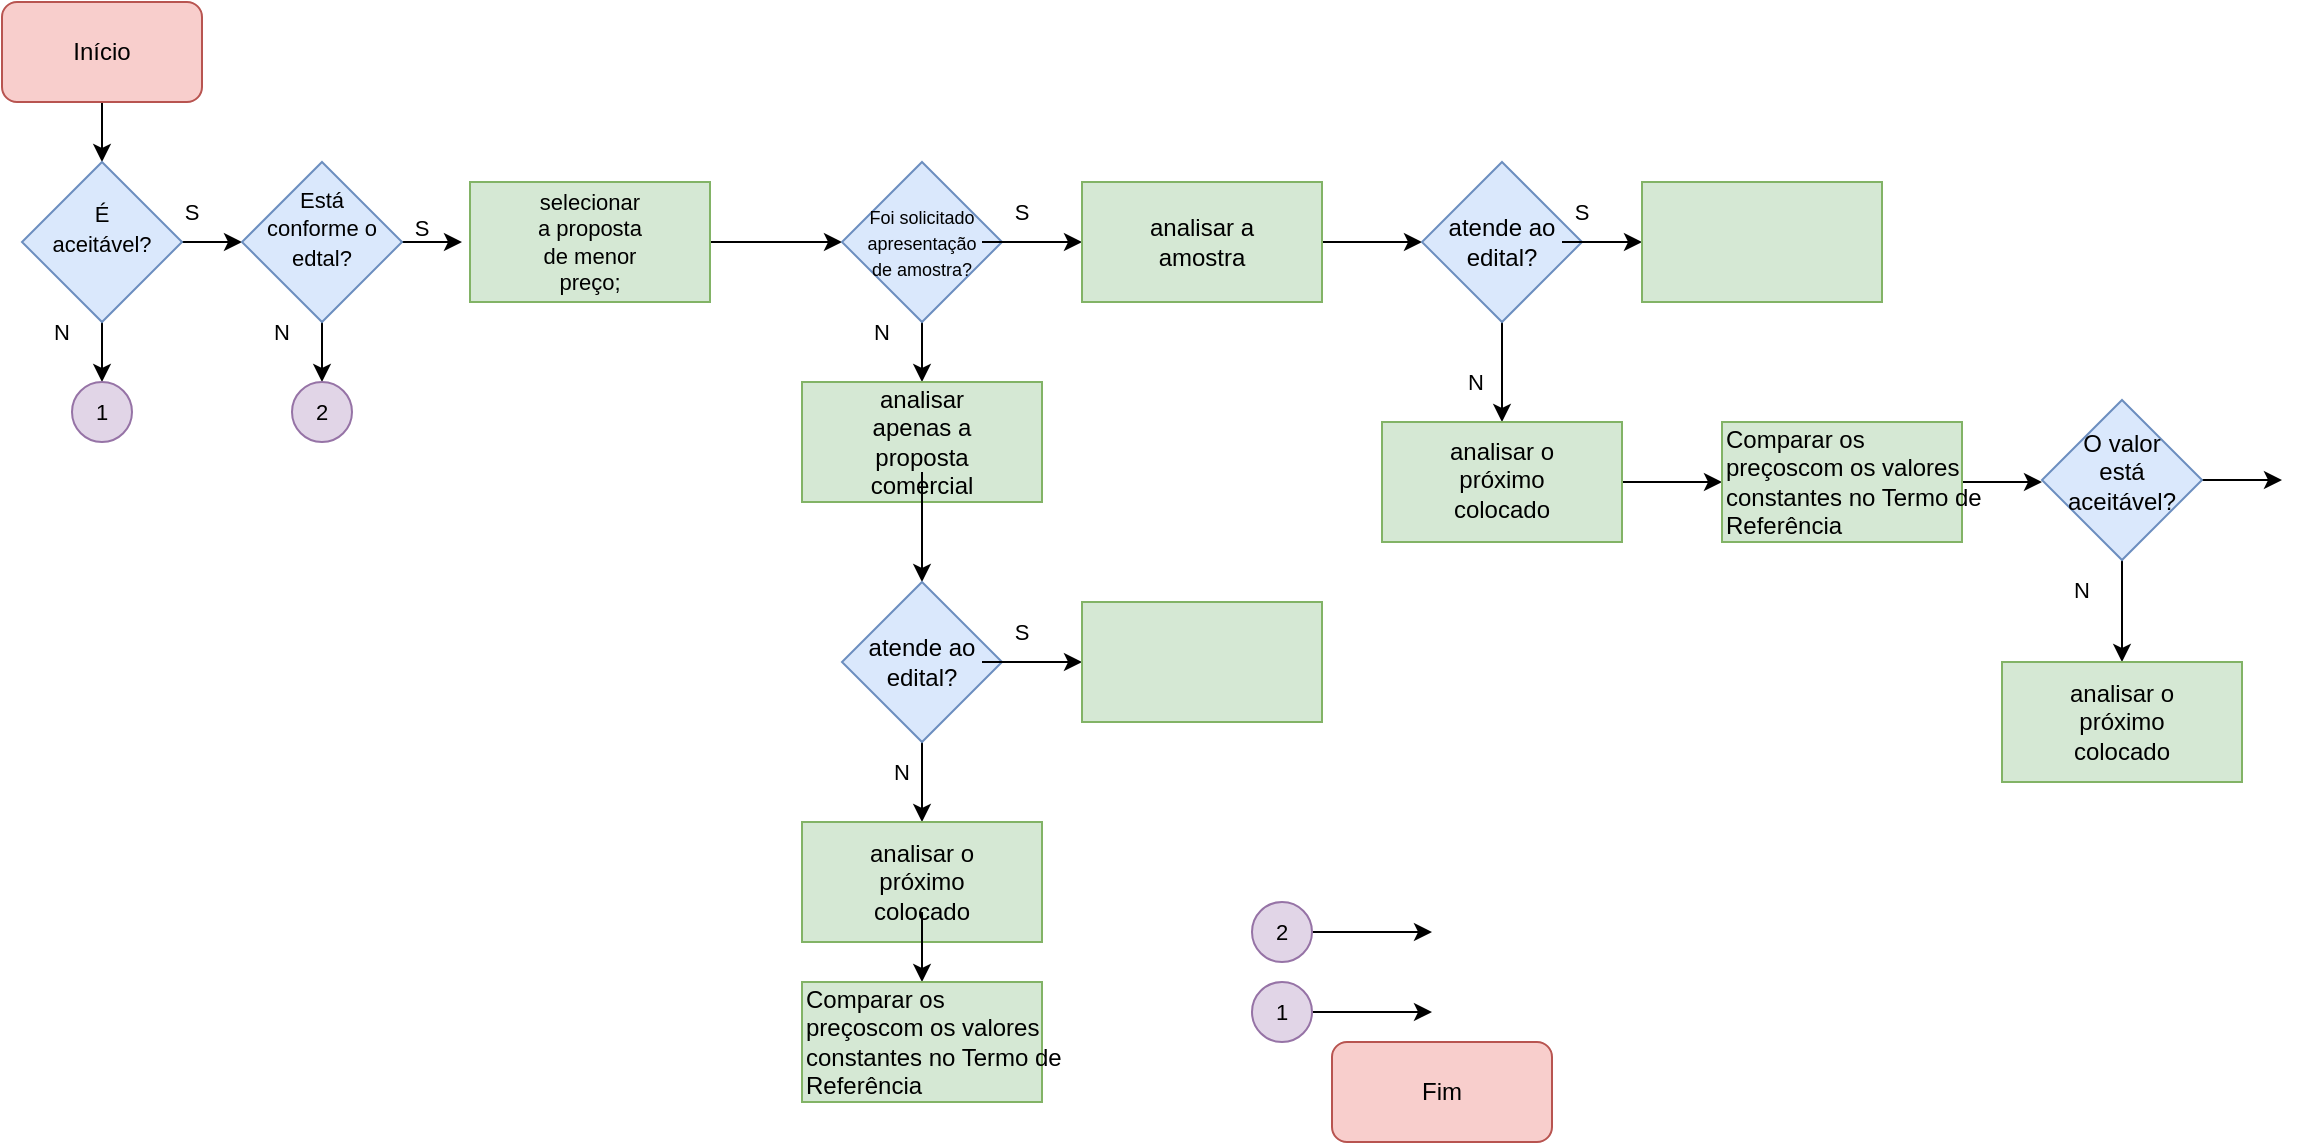 <mxfile version="20.3.0" type="github">
  <diagram id="DOZ1We5QmUbLo9JLzfNz" name="Página-1">
    <mxGraphModel dx="868" dy="482" grid="1" gridSize="10" guides="1" tooltips="1" connect="1" arrows="1" fold="1" page="1" pageScale="1" pageWidth="827" pageHeight="1169" math="0" shadow="0">
      <root>
        <mxCell id="0" />
        <mxCell id="1" parent="0" />
        <mxCell id="pYrjL8KK5UWgAJEvm2eC-9" style="edgeStyle=orthogonalEdgeStyle;rounded=0;orthogonalLoop=1;jettySize=auto;html=1;exitX=0.5;exitY=1;exitDx=0;exitDy=0;entryX=0.5;entryY=0;entryDx=0;entryDy=0;" edge="1" parent="1" source="pYrjL8KK5UWgAJEvm2eC-5" target="pYrjL8KK5UWgAJEvm2eC-7">
          <mxGeometry relative="1" as="geometry" />
        </mxCell>
        <mxCell id="pYrjL8KK5UWgAJEvm2eC-5" value="" style="rounded=1;whiteSpace=wrap;html=1;fillColor=#f8cecc;strokeColor=#b85450;" vertex="1" parent="1">
          <mxGeometry x="60" y="30" width="100" height="50" as="geometry" />
        </mxCell>
        <mxCell id="pYrjL8KK5UWgAJEvm2eC-2" value="Início" style="text;html=1;strokeColor=none;fillColor=none;align=center;verticalAlign=middle;whiteSpace=wrap;rounded=0;" vertex="1" parent="1">
          <mxGeometry x="80" y="40" width="60" height="30" as="geometry" />
        </mxCell>
        <mxCell id="pYrjL8KK5UWgAJEvm2eC-6" value="" style="rounded=1;whiteSpace=wrap;html=1;fillColor=#f8cecc;strokeColor=#b85450;" vertex="1" parent="1">
          <mxGeometry x="725" y="550" width="110" height="50" as="geometry" />
        </mxCell>
        <mxCell id="pYrjL8KK5UWgAJEvm2eC-4" value="Fim" style="text;html=1;strokeColor=none;fillColor=none;align=center;verticalAlign=middle;whiteSpace=wrap;rounded=0;" vertex="1" parent="1">
          <mxGeometry x="750" y="560" width="60" height="30" as="geometry" />
        </mxCell>
        <mxCell id="pYrjL8KK5UWgAJEvm2eC-16" style="edgeStyle=orthogonalEdgeStyle;rounded=0;orthogonalLoop=1;jettySize=auto;html=1;fontSize=11;" edge="1" parent="1" source="pYrjL8KK5UWgAJEvm2eC-7">
          <mxGeometry relative="1" as="geometry">
            <mxPoint x="180" y="150" as="targetPoint" />
          </mxGeometry>
        </mxCell>
        <mxCell id="pYrjL8KK5UWgAJEvm2eC-17" style="edgeStyle=orthogonalEdgeStyle;rounded=0;orthogonalLoop=1;jettySize=auto;html=1;fontSize=11;" edge="1" parent="1" source="pYrjL8KK5UWgAJEvm2eC-7">
          <mxGeometry relative="1" as="geometry">
            <mxPoint x="110" y="220" as="targetPoint" />
          </mxGeometry>
        </mxCell>
        <mxCell id="pYrjL8KK5UWgAJEvm2eC-7" value="" style="rhombus;whiteSpace=wrap;html=1;fillColor=#dae8fc;strokeColor=#6c8ebf;" vertex="1" parent="1">
          <mxGeometry x="70" y="110" width="80" height="80" as="geometry" />
        </mxCell>
        <mxCell id="pYrjL8KK5UWgAJEvm2eC-10" value="&lt;span style=&quot;font-size: 11px;&quot;&gt;É aceitável?&lt;/span&gt;" style="text;html=1;strokeColor=none;fillColor=none;align=center;verticalAlign=middle;whiteSpace=wrap;rounded=0;" vertex="1" parent="1">
          <mxGeometry x="80" y="130" width="60" height="25" as="geometry" />
        </mxCell>
        <mxCell id="pYrjL8KK5UWgAJEvm2eC-18" value="S" style="text;html=1;strokeColor=none;fillColor=none;align=center;verticalAlign=middle;whiteSpace=wrap;rounded=0;fontSize=11;" vertex="1" parent="1">
          <mxGeometry x="125" y="120" width="60" height="30" as="geometry" />
        </mxCell>
        <mxCell id="pYrjL8KK5UWgAJEvm2eC-19" value="N" style="text;html=1;strokeColor=none;fillColor=none;align=center;verticalAlign=middle;whiteSpace=wrap;rounded=0;fontSize=11;" vertex="1" parent="1">
          <mxGeometry x="60" y="180" width="60" height="30" as="geometry" />
        </mxCell>
        <mxCell id="pYrjL8KK5UWgAJEvm2eC-20" value="" style="ellipse;whiteSpace=wrap;html=1;aspect=fixed;fontSize=11;fillColor=#e1d5e7;strokeColor=#9673a6;" vertex="1" parent="1">
          <mxGeometry x="95" y="220" width="30" height="30" as="geometry" />
        </mxCell>
        <mxCell id="pYrjL8KK5UWgAJEvm2eC-22" style="edgeStyle=orthogonalEdgeStyle;rounded=0;orthogonalLoop=1;jettySize=auto;html=1;fontSize=11;" edge="1" parent="1" source="pYrjL8KK5UWgAJEvm2eC-21">
          <mxGeometry relative="1" as="geometry">
            <mxPoint x="775" y="535" as="targetPoint" />
          </mxGeometry>
        </mxCell>
        <mxCell id="pYrjL8KK5UWgAJEvm2eC-21" value="" style="ellipse;whiteSpace=wrap;html=1;aspect=fixed;fontSize=11;fillColor=#e1d5e7;strokeColor=#9673a6;" vertex="1" parent="1">
          <mxGeometry x="685" y="520" width="30" height="30" as="geometry" />
        </mxCell>
        <mxCell id="pYrjL8KK5UWgAJEvm2eC-23" value="1" style="text;html=1;strokeColor=none;fillColor=none;align=center;verticalAlign=middle;whiteSpace=wrap;rounded=0;fontSize=11;" vertex="1" parent="1">
          <mxGeometry x="80" y="220" width="60" height="30" as="geometry" />
        </mxCell>
        <mxCell id="pYrjL8KK5UWgAJEvm2eC-24" value="1" style="text;html=1;strokeColor=none;fillColor=none;align=center;verticalAlign=middle;whiteSpace=wrap;rounded=0;fontSize=11;" vertex="1" parent="1">
          <mxGeometry x="670" y="520" width="60" height="30" as="geometry" />
        </mxCell>
        <mxCell id="pYrjL8KK5UWgAJEvm2eC-26" style="edgeStyle=orthogonalEdgeStyle;rounded=0;orthogonalLoop=1;jettySize=auto;html=1;fontSize=11;" edge="1" parent="1" source="pYrjL8KK5UWgAJEvm2eC-25">
          <mxGeometry relative="1" as="geometry">
            <mxPoint x="220" y="220" as="targetPoint" />
          </mxGeometry>
        </mxCell>
        <mxCell id="pYrjL8KK5UWgAJEvm2eC-27" style="edgeStyle=orthogonalEdgeStyle;rounded=0;orthogonalLoop=1;jettySize=auto;html=1;fontSize=11;" edge="1" parent="1" source="pYrjL8KK5UWgAJEvm2eC-25">
          <mxGeometry relative="1" as="geometry">
            <mxPoint x="290" y="150" as="targetPoint" />
          </mxGeometry>
        </mxCell>
        <mxCell id="pYrjL8KK5UWgAJEvm2eC-25" value="" style="rhombus;whiteSpace=wrap;html=1;fontSize=11;fillColor=#dae8fc;strokeColor=#6c8ebf;" vertex="1" parent="1">
          <mxGeometry x="180" y="110" width="80" height="80" as="geometry" />
        </mxCell>
        <mxCell id="pYrjL8KK5UWgAJEvm2eC-28" value="&lt;span style=&quot;font-size: 11px;&quot;&gt;Está conforme o edtal?&lt;/span&gt;" style="text;html=1;strokeColor=none;fillColor=none;align=center;verticalAlign=middle;whiteSpace=wrap;rounded=0;" vertex="1" parent="1">
          <mxGeometry x="190" y="130" width="60" height="25" as="geometry" />
        </mxCell>
        <mxCell id="pYrjL8KK5UWgAJEvm2eC-29" value="S" style="text;html=1;strokeColor=none;fillColor=none;align=center;verticalAlign=middle;whiteSpace=wrap;rounded=0;fontSize=11;" vertex="1" parent="1">
          <mxGeometry x="240" y="127.5" width="60" height="30" as="geometry" />
        </mxCell>
        <mxCell id="pYrjL8KK5UWgAJEvm2eC-30" value="N" style="text;html=1;strokeColor=none;fillColor=none;align=center;verticalAlign=middle;whiteSpace=wrap;rounded=0;fontSize=11;" vertex="1" parent="1">
          <mxGeometry x="170" y="180" width="60" height="30" as="geometry" />
        </mxCell>
        <mxCell id="pYrjL8KK5UWgAJEvm2eC-33" value="" style="ellipse;whiteSpace=wrap;html=1;aspect=fixed;fontSize=11;fillColor=#e1d5e7;strokeColor=#9673a6;" vertex="1" parent="1">
          <mxGeometry x="205" y="220" width="30" height="30" as="geometry" />
        </mxCell>
        <mxCell id="pYrjL8KK5UWgAJEvm2eC-38" style="edgeStyle=orthogonalEdgeStyle;rounded=0;orthogonalLoop=1;jettySize=auto;html=1;fontSize=11;" edge="1" parent="1" source="pYrjL8KK5UWgAJEvm2eC-34">
          <mxGeometry relative="1" as="geometry">
            <mxPoint x="775" y="495" as="targetPoint" />
          </mxGeometry>
        </mxCell>
        <mxCell id="pYrjL8KK5UWgAJEvm2eC-34" value="" style="ellipse;whiteSpace=wrap;html=1;aspect=fixed;fontSize=11;fillColor=#e1d5e7;strokeColor=#9673a6;" vertex="1" parent="1">
          <mxGeometry x="685" y="480" width="30" height="30" as="geometry" />
        </mxCell>
        <mxCell id="pYrjL8KK5UWgAJEvm2eC-35" value="2" style="text;html=1;strokeColor=none;fillColor=none;align=center;verticalAlign=middle;whiteSpace=wrap;rounded=0;fontSize=11;" vertex="1" parent="1">
          <mxGeometry x="190" y="220" width="60" height="30" as="geometry" />
        </mxCell>
        <mxCell id="pYrjL8KK5UWgAJEvm2eC-36" value="2" style="text;html=1;strokeColor=none;fillColor=none;align=center;verticalAlign=middle;whiteSpace=wrap;rounded=0;fontSize=11;" vertex="1" parent="1">
          <mxGeometry x="670" y="480" width="60" height="30" as="geometry" />
        </mxCell>
        <mxCell id="pYrjL8KK5UWgAJEvm2eC-41" style="edgeStyle=orthogonalEdgeStyle;rounded=0;orthogonalLoop=1;jettySize=auto;html=1;fontSize=11;" edge="1" parent="1" source="pYrjL8KK5UWgAJEvm2eC-39" target="pYrjL8KK5UWgAJEvm2eC-42">
          <mxGeometry relative="1" as="geometry">
            <mxPoint x="460" y="150" as="targetPoint" />
          </mxGeometry>
        </mxCell>
        <mxCell id="pYrjL8KK5UWgAJEvm2eC-39" value="" style="rounded=0;whiteSpace=wrap;html=1;fontSize=11;fillColor=#d5e8d4;strokeColor=#82b366;" vertex="1" parent="1">
          <mxGeometry x="294" y="120" width="120" height="60" as="geometry" />
        </mxCell>
        <mxCell id="pYrjL8KK5UWgAJEvm2eC-40" value=" selecionar a proposta de menor preço;" style="text;html=1;strokeColor=none;fillColor=none;align=center;verticalAlign=middle;whiteSpace=wrap;rounded=0;fontSize=11;" vertex="1" parent="1">
          <mxGeometry x="324" y="135" width="60" height="30" as="geometry" />
        </mxCell>
        <mxCell id="pYrjL8KK5UWgAJEvm2eC-45" style="edgeStyle=orthogonalEdgeStyle;rounded=0;orthogonalLoop=1;jettySize=auto;html=1;fontSize=9;" edge="1" parent="1" source="pYrjL8KK5UWgAJEvm2eC-42">
          <mxGeometry relative="1" as="geometry">
            <mxPoint x="520" y="220" as="targetPoint" />
          </mxGeometry>
        </mxCell>
        <mxCell id="pYrjL8KK5UWgAJEvm2eC-42" value="" style="rhombus;whiteSpace=wrap;html=1;fontSize=11;fillColor=#dae8fc;strokeColor=#6c8ebf;" vertex="1" parent="1">
          <mxGeometry x="480" y="110" width="80" height="80" as="geometry" />
        </mxCell>
        <mxCell id="pYrjL8KK5UWgAJEvm2eC-44" style="edgeStyle=orthogonalEdgeStyle;rounded=0;orthogonalLoop=1;jettySize=auto;html=1;fontSize=9;entryX=0;entryY=0.5;entryDx=0;entryDy=0;" edge="1" parent="1" source="pYrjL8KK5UWgAJEvm2eC-43" target="pYrjL8KK5UWgAJEvm2eC-48">
          <mxGeometry relative="1" as="geometry">
            <mxPoint x="590" y="150" as="targetPoint" />
          </mxGeometry>
        </mxCell>
        <mxCell id="pYrjL8KK5UWgAJEvm2eC-43" value="&lt;font style=&quot;font-size: 9px;&quot;&gt;Foi solicitado apresentação de amostra?&lt;/font&gt;" style="text;html=1;strokeColor=none;fillColor=none;align=center;verticalAlign=middle;whiteSpace=wrap;rounded=0;fontSize=11;" vertex="1" parent="1">
          <mxGeometry x="490" y="135" width="60" height="30" as="geometry" />
        </mxCell>
        <mxCell id="pYrjL8KK5UWgAJEvm2eC-46" value="S" style="text;html=1;strokeColor=none;fillColor=none;align=center;verticalAlign=middle;whiteSpace=wrap;rounded=0;fontSize=11;" vertex="1" parent="1">
          <mxGeometry x="540" y="120" width="60" height="30" as="geometry" />
        </mxCell>
        <mxCell id="pYrjL8KK5UWgAJEvm2eC-47" value="N" style="text;html=1;strokeColor=none;fillColor=none;align=center;verticalAlign=middle;whiteSpace=wrap;rounded=0;fontSize=11;" vertex="1" parent="1">
          <mxGeometry x="470" y="180" width="60" height="30" as="geometry" />
        </mxCell>
        <mxCell id="pYrjL8KK5UWgAJEvm2eC-52" style="edgeStyle=orthogonalEdgeStyle;rounded=0;orthogonalLoop=1;jettySize=auto;html=1;fontSize=12;" edge="1" parent="1" source="pYrjL8KK5UWgAJEvm2eC-48">
          <mxGeometry relative="1" as="geometry">
            <mxPoint x="770" y="150" as="targetPoint" />
          </mxGeometry>
        </mxCell>
        <mxCell id="pYrjL8KK5UWgAJEvm2eC-48" value="" style="rounded=0;whiteSpace=wrap;html=1;fontSize=9;fillColor=#d5e8d4;strokeColor=#82b366;" vertex="1" parent="1">
          <mxGeometry x="600" y="120" width="120" height="60" as="geometry" />
        </mxCell>
        <mxCell id="pYrjL8KK5UWgAJEvm2eC-49" value="&lt;font style=&quot;font-size: 12px;&quot;&gt;analisar a amostra&lt;/font&gt;" style="text;html=1;strokeColor=none;fillColor=none;align=center;verticalAlign=middle;whiteSpace=wrap;rounded=0;fontSize=9;" vertex="1" parent="1">
          <mxGeometry x="630" y="135" width="60" height="30" as="geometry" />
        </mxCell>
        <mxCell id="pYrjL8KK5UWgAJEvm2eC-50" value="" style="rounded=0;whiteSpace=wrap;html=1;fontSize=12;fillColor=#d5e8d4;strokeColor=#82b366;" vertex="1" parent="1">
          <mxGeometry x="460" y="220" width="120" height="60" as="geometry" />
        </mxCell>
        <mxCell id="pYrjL8KK5UWgAJEvm2eC-54" style="edgeStyle=orthogonalEdgeStyle;rounded=0;orthogonalLoop=1;jettySize=auto;html=1;fontSize=12;" edge="1" parent="1" source="pYrjL8KK5UWgAJEvm2eC-51">
          <mxGeometry relative="1" as="geometry">
            <mxPoint x="520" y="320" as="targetPoint" />
          </mxGeometry>
        </mxCell>
        <mxCell id="pYrjL8KK5UWgAJEvm2eC-51" value="analisar apenas a proposta&lt;br/&gt;comercial" style="text;html=1;strokeColor=none;fillColor=none;align=center;verticalAlign=middle;whiteSpace=wrap;rounded=0;fontSize=12;" vertex="1" parent="1">
          <mxGeometry x="490" y="235" width="60" height="30" as="geometry" />
        </mxCell>
        <mxCell id="pYrjL8KK5UWgAJEvm2eC-65" style="edgeStyle=orthogonalEdgeStyle;rounded=0;orthogonalLoop=1;jettySize=auto;html=1;fontSize=12;" edge="1" parent="1" source="pYrjL8KK5UWgAJEvm2eC-53">
          <mxGeometry relative="1" as="geometry">
            <mxPoint x="810" y="240" as="targetPoint" />
          </mxGeometry>
        </mxCell>
        <mxCell id="pYrjL8KK5UWgAJEvm2eC-53" value="" style="rhombus;whiteSpace=wrap;html=1;fontSize=12;fillColor=#dae8fc;strokeColor=#6c8ebf;" vertex="1" parent="1">
          <mxGeometry x="770" y="110" width="80" height="80" as="geometry" />
        </mxCell>
        <mxCell id="pYrjL8KK5UWgAJEvm2eC-60" style="edgeStyle=orthogonalEdgeStyle;rounded=0;orthogonalLoop=1;jettySize=auto;html=1;fontSize=12;" edge="1" parent="1" source="pYrjL8KK5UWgAJEvm2eC-55">
          <mxGeometry relative="1" as="geometry">
            <mxPoint x="520" y="440" as="targetPoint" />
          </mxGeometry>
        </mxCell>
        <mxCell id="pYrjL8KK5UWgAJEvm2eC-55" value="" style="rhombus;whiteSpace=wrap;html=1;fontSize=12;fillColor=#dae8fc;strokeColor=#6c8ebf;" vertex="1" parent="1">
          <mxGeometry x="480" y="320" width="80" height="80" as="geometry" />
        </mxCell>
        <mxCell id="pYrjL8KK5UWgAJEvm2eC-64" style="edgeStyle=orthogonalEdgeStyle;rounded=0;orthogonalLoop=1;jettySize=auto;html=1;entryX=0;entryY=0.5;entryDx=0;entryDy=0;fontSize=12;" edge="1" parent="1" source="pYrjL8KK5UWgAJEvm2eC-56" target="pYrjL8KK5UWgAJEvm2eC-63">
          <mxGeometry relative="1" as="geometry" />
        </mxCell>
        <mxCell id="pYrjL8KK5UWgAJEvm2eC-56" value="atende ao edital?" style="text;html=1;strokeColor=none;fillColor=none;align=center;verticalAlign=middle;whiteSpace=wrap;rounded=0;fontSize=12;" vertex="1" parent="1">
          <mxGeometry x="780" y="135" width="60" height="30" as="geometry" />
        </mxCell>
        <mxCell id="pYrjL8KK5UWgAJEvm2eC-59" style="edgeStyle=orthogonalEdgeStyle;rounded=0;orthogonalLoop=1;jettySize=auto;html=1;fontSize=12;" edge="1" parent="1" source="pYrjL8KK5UWgAJEvm2eC-57">
          <mxGeometry relative="1" as="geometry">
            <mxPoint x="600" y="360" as="targetPoint" />
          </mxGeometry>
        </mxCell>
        <mxCell id="pYrjL8KK5UWgAJEvm2eC-57" value="atende ao edital?" style="text;html=1;strokeColor=none;fillColor=none;align=center;verticalAlign=middle;whiteSpace=wrap;rounded=0;fontSize=12;" vertex="1" parent="1">
          <mxGeometry x="490" y="345" width="60" height="30" as="geometry" />
        </mxCell>
        <mxCell id="pYrjL8KK5UWgAJEvm2eC-61" value="" style="rounded=0;whiteSpace=wrap;html=1;fontSize=12;fillColor=#d5e8d4;strokeColor=#82b366;" vertex="1" parent="1">
          <mxGeometry x="600" y="330" width="120" height="60" as="geometry" />
        </mxCell>
        <mxCell id="pYrjL8KK5UWgAJEvm2eC-62" value="" style="rounded=0;whiteSpace=wrap;html=1;fontSize=12;fillColor=#d5e8d4;strokeColor=#82b366;" vertex="1" parent="1">
          <mxGeometry x="460" y="440" width="120" height="60" as="geometry" />
        </mxCell>
        <mxCell id="pYrjL8KK5UWgAJEvm2eC-63" value="" style="rounded=0;whiteSpace=wrap;html=1;fontSize=12;fillColor=#d5e8d4;strokeColor=#82b366;" vertex="1" parent="1">
          <mxGeometry x="880" y="120" width="120" height="60" as="geometry" />
        </mxCell>
        <mxCell id="pYrjL8KK5UWgAJEvm2eC-73" style="edgeStyle=orthogonalEdgeStyle;rounded=0;orthogonalLoop=1;jettySize=auto;html=1;fontSize=12;" edge="1" parent="1" source="pYrjL8KK5UWgAJEvm2eC-66">
          <mxGeometry relative="1" as="geometry">
            <mxPoint x="920" y="270" as="targetPoint" />
          </mxGeometry>
        </mxCell>
        <mxCell id="pYrjL8KK5UWgAJEvm2eC-66" value="" style="rounded=0;whiteSpace=wrap;html=1;fontSize=12;fillColor=#d5e8d4;strokeColor=#82b366;" vertex="1" parent="1">
          <mxGeometry x="750" y="240" width="120" height="60" as="geometry" />
        </mxCell>
        <mxCell id="pYrjL8KK5UWgAJEvm2eC-67" value="N" style="text;html=1;strokeColor=none;fillColor=none;align=center;verticalAlign=middle;whiteSpace=wrap;rounded=0;fontSize=11;" vertex="1" parent="1">
          <mxGeometry x="767" y="205" width="60" height="30" as="geometry" />
        </mxCell>
        <mxCell id="pYrjL8KK5UWgAJEvm2eC-68" value="N" style="text;html=1;strokeColor=none;fillColor=none;align=center;verticalAlign=middle;whiteSpace=wrap;rounded=0;fontSize=11;" vertex="1" parent="1">
          <mxGeometry x="480" y="400" width="60" height="30" as="geometry" />
        </mxCell>
        <mxCell id="pYrjL8KK5UWgAJEvm2eC-69" value="S" style="text;html=1;strokeColor=none;fillColor=none;align=center;verticalAlign=middle;whiteSpace=wrap;rounded=0;fontSize=11;" vertex="1" parent="1">
          <mxGeometry x="540" y="330" width="60" height="30" as="geometry" />
        </mxCell>
        <mxCell id="pYrjL8KK5UWgAJEvm2eC-70" value="S" style="text;html=1;strokeColor=none;fillColor=none;align=center;verticalAlign=middle;whiteSpace=wrap;rounded=0;fontSize=11;" vertex="1" parent="1">
          <mxGeometry x="820" y="120" width="60" height="30" as="geometry" />
        </mxCell>
        <mxCell id="pYrjL8KK5UWgAJEvm2eC-75" style="edgeStyle=orthogonalEdgeStyle;rounded=0;orthogonalLoop=1;jettySize=auto;html=1;fontSize=12;" edge="1" parent="1" source="pYrjL8KK5UWgAJEvm2eC-71">
          <mxGeometry relative="1" as="geometry">
            <mxPoint x="520" y="520" as="targetPoint" />
          </mxGeometry>
        </mxCell>
        <mxCell id="pYrjL8KK5UWgAJEvm2eC-71" value=" analisar o&lt;br&gt;próximo colocado" style="text;html=1;strokeColor=none;fillColor=none;align=center;verticalAlign=middle;whiteSpace=wrap;rounded=0;fontSize=12;" vertex="1" parent="1">
          <mxGeometry x="490" y="455" width="60" height="30" as="geometry" />
        </mxCell>
        <mxCell id="pYrjL8KK5UWgAJEvm2eC-72" value=" analisar o&lt;br&gt;próximo colocado" style="text;html=1;strokeColor=none;fillColor=none;align=center;verticalAlign=middle;whiteSpace=wrap;rounded=0;fontSize=12;" vertex="1" parent="1">
          <mxGeometry x="780" y="254" width="60" height="30" as="geometry" />
        </mxCell>
        <mxCell id="pYrjL8KK5UWgAJEvm2eC-80" style="edgeStyle=orthogonalEdgeStyle;rounded=0;orthogonalLoop=1;jettySize=auto;html=1;fontSize=12;" edge="1" parent="1" source="pYrjL8KK5UWgAJEvm2eC-74">
          <mxGeometry relative="1" as="geometry">
            <mxPoint x="1080" y="270" as="targetPoint" />
          </mxGeometry>
        </mxCell>
        <mxCell id="pYrjL8KK5UWgAJEvm2eC-74" value="" style="rounded=0;whiteSpace=wrap;html=1;fontSize=12;fillColor=#d5e8d4;strokeColor=#82b366;" vertex="1" parent="1">
          <mxGeometry x="920" y="240" width="120" height="60" as="geometry" />
        </mxCell>
        <mxCell id="pYrjL8KK5UWgAJEvm2eC-76" value="" style="rounded=0;whiteSpace=wrap;html=1;fontSize=12;fillColor=#d5e8d4;strokeColor=#82b366;" vertex="1" parent="1">
          <mxGeometry x="460" y="520" width="120" height="60" as="geometry" />
        </mxCell>
        <mxCell id="pYrjL8KK5UWgAJEvm2eC-77" value="Comparar os preçoscom os valores constantes no Termo de Referência" style="text;html=1;strokeColor=none;fillColor=none;align=left;verticalAlign=middle;whiteSpace=wrap;rounded=0;fontSize=12;" vertex="1" parent="1">
          <mxGeometry x="920" y="255" width="130" height="30" as="geometry" />
        </mxCell>
        <mxCell id="pYrjL8KK5UWgAJEvm2eC-78" value="Comparar os preçoscom os valores constantes no Termo de Referência" style="text;html=1;strokeColor=none;fillColor=none;align=left;verticalAlign=middle;whiteSpace=wrap;rounded=0;fontSize=12;" vertex="1" parent="1">
          <mxGeometry x="460" y="535" width="130" height="30" as="geometry" />
        </mxCell>
        <mxCell id="pYrjL8KK5UWgAJEvm2eC-81" style="edgeStyle=orthogonalEdgeStyle;rounded=0;orthogonalLoop=1;jettySize=auto;html=1;fontSize=12;" edge="1" parent="1" source="pYrjL8KK5UWgAJEvm2eC-79">
          <mxGeometry relative="1" as="geometry">
            <mxPoint x="1120" y="360" as="targetPoint" />
          </mxGeometry>
        </mxCell>
        <mxCell id="pYrjL8KK5UWgAJEvm2eC-82" style="edgeStyle=orthogonalEdgeStyle;rounded=0;orthogonalLoop=1;jettySize=auto;html=1;fontSize=12;" edge="1" parent="1" source="pYrjL8KK5UWgAJEvm2eC-79">
          <mxGeometry relative="1" as="geometry">
            <mxPoint x="1200" y="269" as="targetPoint" />
          </mxGeometry>
        </mxCell>
        <mxCell id="pYrjL8KK5UWgAJEvm2eC-79" value="" style="rhombus;whiteSpace=wrap;html=1;fontSize=12;fillColor=#dae8fc;strokeColor=#6c8ebf;" vertex="1" parent="1">
          <mxGeometry x="1080" y="229" width="80" height="80" as="geometry" />
        </mxCell>
        <mxCell id="pYrjL8KK5UWgAJEvm2eC-84" value="" style="rounded=0;whiteSpace=wrap;html=1;fontSize=12;fillColor=#d5e8d4;strokeColor=#82b366;" vertex="1" parent="1">
          <mxGeometry x="1060" y="360" width="120" height="60" as="geometry" />
        </mxCell>
        <mxCell id="pYrjL8KK5UWgAJEvm2eC-85" value=" analisar o&lt;br&gt;próximo colocado" style="text;html=1;strokeColor=none;fillColor=none;align=center;verticalAlign=middle;whiteSpace=wrap;rounded=0;fontSize=12;" vertex="1" parent="1">
          <mxGeometry x="1090" y="375" width="60" height="30" as="geometry" />
        </mxCell>
        <mxCell id="pYrjL8KK5UWgAJEvm2eC-86" value="N" style="text;html=1;strokeColor=none;fillColor=none;align=center;verticalAlign=middle;whiteSpace=wrap;rounded=0;fontSize=11;" vertex="1" parent="1">
          <mxGeometry x="1070" y="309" width="60" height="30" as="geometry" />
        </mxCell>
        <mxCell id="pYrjL8KK5UWgAJEvm2eC-87" value="O valor está aceitável?" style="text;html=1;strokeColor=none;fillColor=none;align=center;verticalAlign=middle;whiteSpace=wrap;rounded=0;fontSize=12;" vertex="1" parent="1">
          <mxGeometry x="1090" y="250" width="60" height="30" as="geometry" />
        </mxCell>
      </root>
    </mxGraphModel>
  </diagram>
</mxfile>
